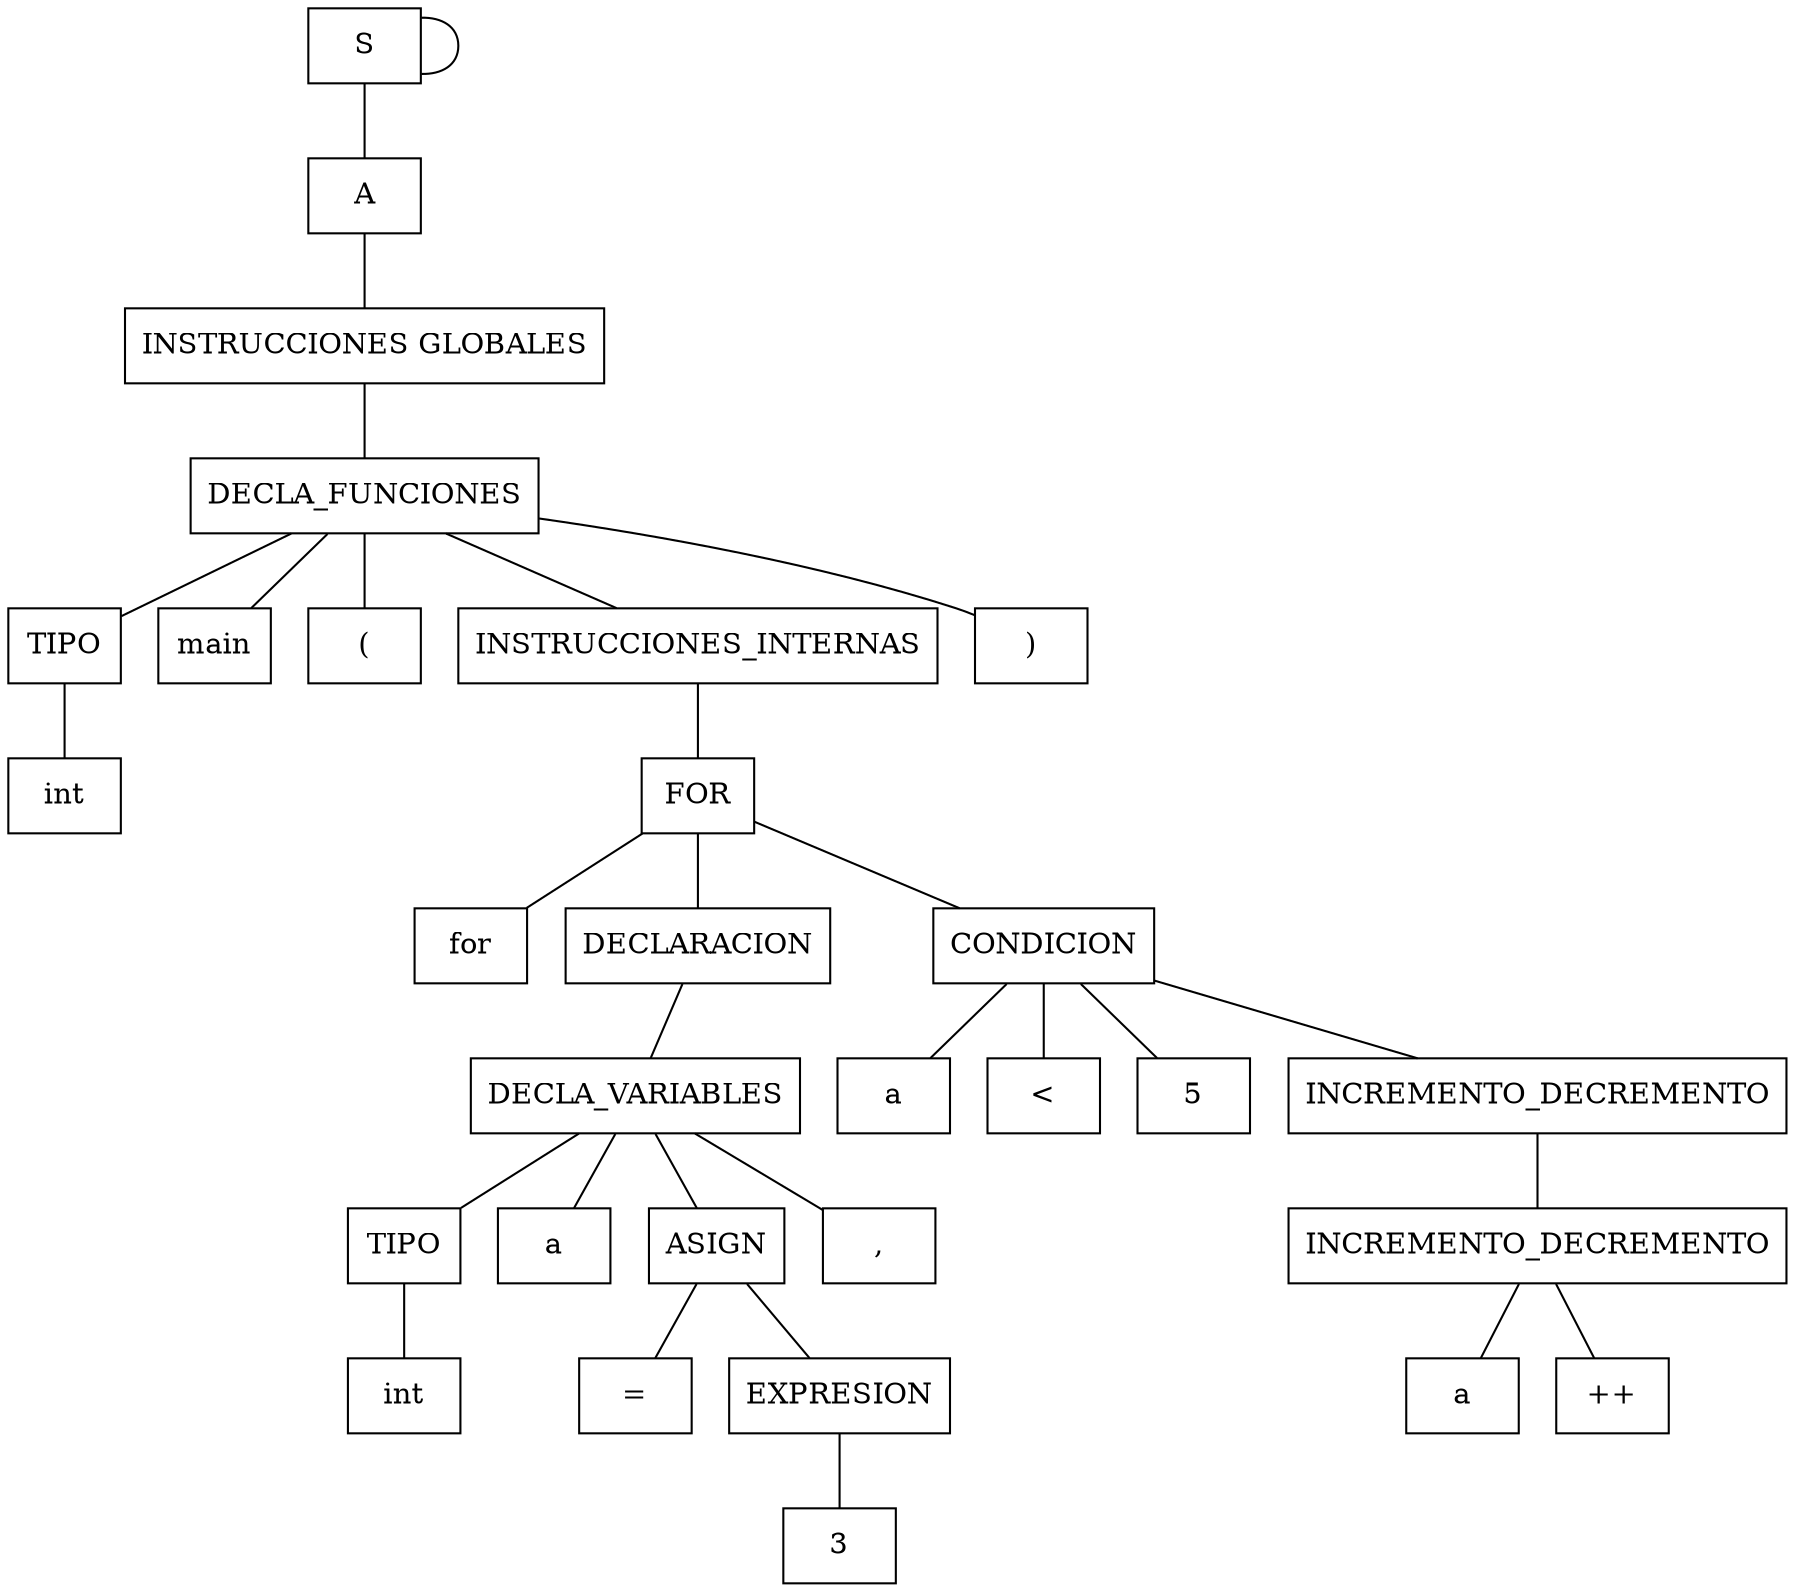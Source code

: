graph "" { node [shape=box];n000 -- n000;
n000 [label="S"] ;
n000 -- n001;
n001 [label="A"] ;
n001 -- n002;
n002 [label="INSTRUCCIONES GLOBALES"] ;
n002 -- n003;
n003 [label="DECLA_FUNCIONES"] ;
n003 -- n004;
n004 [label="TIPO"] ;
n004 -- n005;
n005 [label="int"] ;
n003 -- n006;
n006 [label="main"] ;
n003 -- n007;
n007 [label="("] ;
n003 -- n008;
n008 [label="INSTRUCCIONES_INTERNAS"] ;
n008 -- n009;
n009 [label="FOR"] ;
n009 -- n0010;
n0010 [label="for"] ;
n009 -- n0011;
n0011 [label="DECLARACION"] ;
n0011 -- n0012;
n0012 [label="DECLA_VARIABLES"] ;
n0012 -- n0013;
n0013 [label="TIPO"] ;
n0013 -- n0014;
n0014 [label="int"] ;
n0012 -- n0015;
n0015 [label="a"] ;
n0012 -- n0016;
n0016 [label="ASIGN"] ;
n0016 -- n0017;
n0017 [label="="] ;
n0016 -- n0018;
n0018 [label="EXPRESION"] ;
n0018 -- n0019;
n0019 [label="3"] ;
n0012 -- n0020;
n0020 [label=","] ;
n009 -- n0021;
n0021 [label="CONDICION"] ;
n0021 -- n0022;
n0022 [label="a"] ;
n0021 -- n0023;
n0023 [label="<"] ;
n0021 -- n0024;
n0024 [label="5"] ;
n0021 -- n0025;
n0025 [label="INCREMENTO_DECREMENTO"] ;
n0025 -- n0026;
n0026 [label="INCREMENTO_DECREMENTO"] ;
n0026 -- n0027;
n0027 [label="a"] ;
n0026 -- n0028;
n0028 [label="++"] ;
n003 -- n0029;
n0029 [label=")"] ;
}